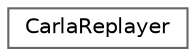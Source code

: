 digraph "类继承关系图"
{
 // INTERACTIVE_SVG=YES
 // LATEX_PDF_SIZE
  bgcolor="transparent";
  edge [fontname=Helvetica,fontsize=10,labelfontname=Helvetica,labelfontsize=10];
  node [fontname=Helvetica,fontsize=10,shape=box,height=0.2,width=0.4];
  rankdir="LR";
  Node0 [id="Node000000",label="CarlaReplayer",height=0.2,width=0.4,color="grey40", fillcolor="white", style="filled",URL="$dc/dc6/classCarlaReplayer.html",tooltip=" "];
}
